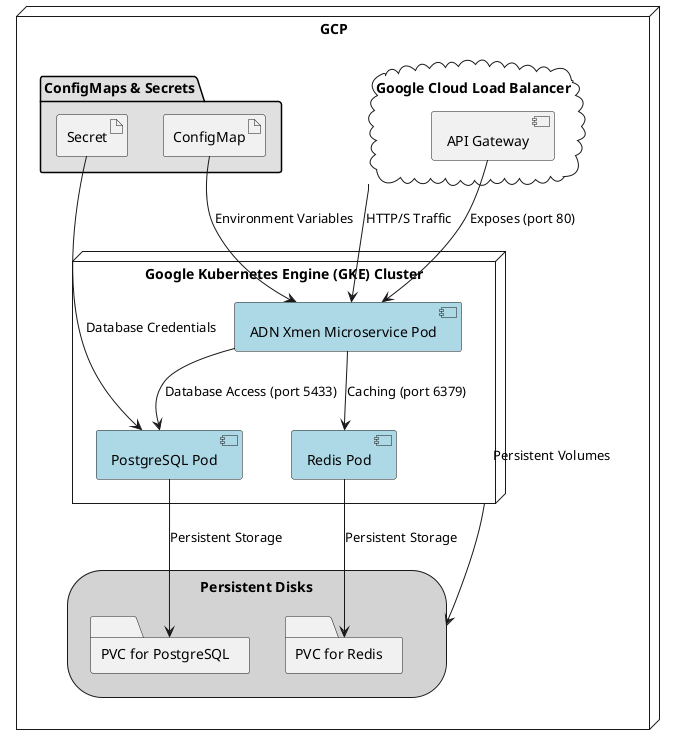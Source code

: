 @startuml
node "GCP" {

  cloud "Google Cloud Load Balancer" as gclb {
    [API Gateway]
  }

  node "Google Kubernetes Engine (GKE) Cluster" as gke {
    component "ADN Xmen Microservice Pod" as microservice #ADD8E6
    component "Redis Pod" as redis #ADD8E6
    component "PostgreSQL Pod" as postgres #ADD8E6
  }

  folder "ConfigMaps & Secrets" as config_secrets #E0E0E0 {
    artifact "ConfigMap" as configmap
    artifact "Secret" as secret
  }

  storage "Persistent Disks" as storage #D3D3D3 {
    folder "PVC for PostgreSQL" as pvc_postgres
    folder "PVC for Redis" as pvc_redis
  }

  [API Gateway] --> microservice : "Exposes (port 80)"
  microservice --> redis : "Caching (port 6379)"
  microservice --> postgres : "Database Access (port 5433)"

  postgres --> pvc_postgres : "Persistent Storage"
  redis --> pvc_redis : "Persistent Storage"

  configmap --> microservice : "Environment Variables"
  secret --> postgres : "Database Credentials"

  gclb --> microservice : "HTTP/S Traffic"
  gke --> storage : "Persistent Volumes"
}
@enduml
